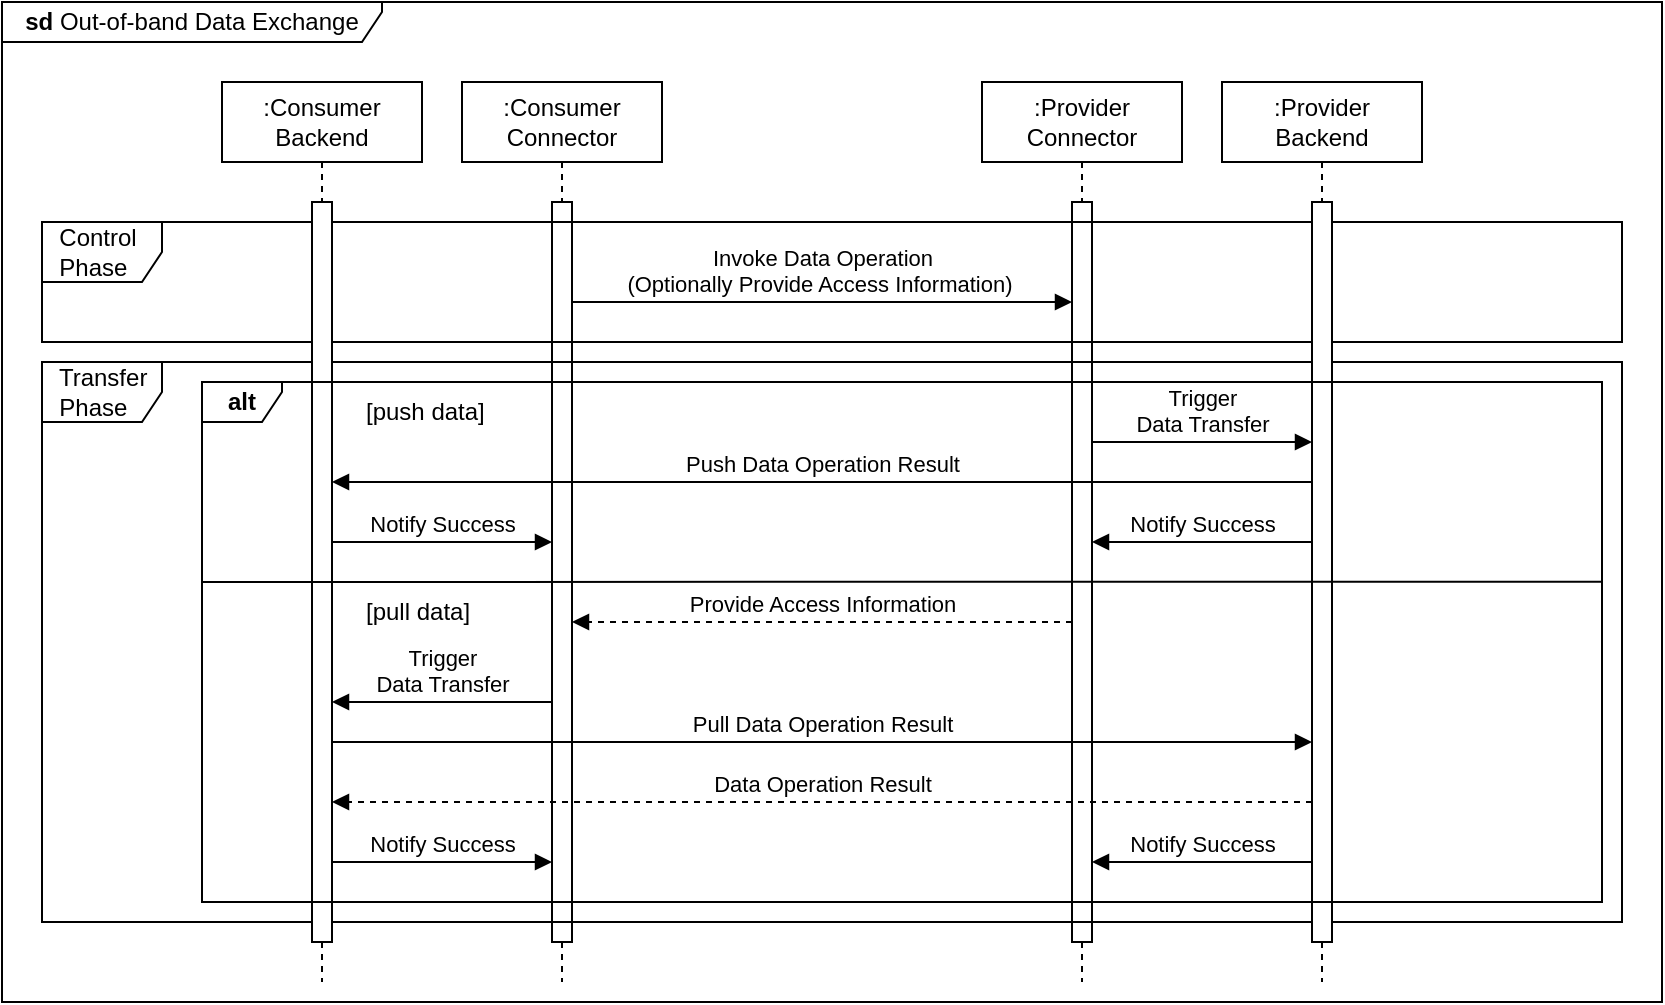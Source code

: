 <mxfile version="16.4.0" type="device"><diagram id="InRpgOTxGVOaZzOCtdp3" name="Seite-1"><mxGraphModel dx="1745" dy="721" grid="1" gridSize="10" guides="1" tooltips="1" connect="1" arrows="1" fold="1" page="1" pageScale="1" pageWidth="827" pageHeight="1169" math="0" shadow="0"><root><mxCell id="0"/><mxCell id="1" parent="0"/><mxCell id="YE-XJE2KIXxHmylSZEUg-6" value="&lt;b style=&quot;text-align: left&quot;&gt;sd&lt;/b&gt;&lt;span style=&quot;text-align: left&quot;&gt;&amp;nbsp;&lt;/span&gt;Out-of-band Data Exchange" style="shape=umlFrame;whiteSpace=wrap;html=1;width=190;height=20;" parent="1" vertex="1"><mxGeometry x="-50" y="200" width="830" height="500" as="geometry"/></mxCell><mxCell id="YE-XJE2KIXxHmylSZEUg-1" value=":Consumer&lt;br&gt;Connector" style="shape=umlLifeline;perimeter=lifelinePerimeter;whiteSpace=wrap;html=1;container=1;collapsible=0;recursiveResize=0;outlineConnect=0;" parent="1" vertex="1"><mxGeometry x="180" y="240" width="100" height="450" as="geometry"/></mxCell><mxCell id="YE-XJE2KIXxHmylSZEUg-3" value="" style="html=1;points=[];perimeter=orthogonalPerimeter;" parent="YE-XJE2KIXxHmylSZEUg-1" vertex="1"><mxGeometry x="45" y="60" width="10" height="370" as="geometry"/></mxCell><mxCell id="YE-XJE2KIXxHmylSZEUg-2" value=":Provider&lt;br&gt;Connector" style="shape=umlLifeline;perimeter=lifelinePerimeter;whiteSpace=wrap;html=1;container=1;collapsible=0;recursiveResize=0;outlineConnect=0;" parent="1" vertex="1"><mxGeometry x="440" y="240" width="100" height="450" as="geometry"/></mxCell><mxCell id="YE-XJE2KIXxHmylSZEUg-4" value="" style="html=1;points=[];perimeter=orthogonalPerimeter;" parent="YE-XJE2KIXxHmylSZEUg-2" vertex="1"><mxGeometry x="45" y="60" width="10" height="370" as="geometry"/></mxCell><mxCell id="YE-XJE2KIXxHmylSZEUg-12" value="&amp;nbsp; Control &lt;br&gt;&amp;nbsp; Phase" style="shape=umlFrame;whiteSpace=wrap;html=1;width=60;height=30;align=left;" parent="1" vertex="1"><mxGeometry x="-30" y="310" width="790" height="60" as="geometry"/></mxCell><mxCell id="YE-XJE2KIXxHmylSZEUg-13" value="&amp;nbsp; Transfer&lt;br&gt;&amp;nbsp; Phase" style="shape=umlFrame;whiteSpace=wrap;html=1;width=60;height=30;align=left;" parent="1" vertex="1"><mxGeometry x="-30" y="380" width="790" height="280" as="geometry"/></mxCell><mxCell id="YE-XJE2KIXxHmylSZEUg-8" value="Invoke Data Operation&lt;br&gt;(Optionally Provide Access Information)&amp;nbsp;" style="html=1;verticalAlign=bottom;endArrow=block;rounded=0;entryX=1;entryY=0.667;entryDx=0;entryDy=0;entryPerimeter=0;" parent="1" edge="1"><mxGeometry width="80" relative="1" as="geometry"><mxPoint x="235" y="350.0" as="sourcePoint"/><mxPoint x="485" y="350.0" as="targetPoint"/></mxGeometry></mxCell><mxCell id="xTZOT-qAhK9jX5oKUaEr-1" value=":Consumer&lt;br&gt;Backend" style="shape=umlLifeline;perimeter=lifelinePerimeter;whiteSpace=wrap;html=1;container=1;collapsible=0;recursiveResize=0;outlineConnect=0;" parent="1" vertex="1"><mxGeometry x="60" y="240" width="100" height="450" as="geometry"/></mxCell><mxCell id="xTZOT-qAhK9jX5oKUaEr-2" value="" style="html=1;points=[];perimeter=orthogonalPerimeter;" parent="xTZOT-qAhK9jX5oKUaEr-1" vertex="1"><mxGeometry x="45" y="60" width="10" height="370" as="geometry"/></mxCell><mxCell id="xTZOT-qAhK9jX5oKUaEr-4" value=":Provider&lt;br&gt;Backend" style="shape=umlLifeline;perimeter=lifelinePerimeter;whiteSpace=wrap;html=1;container=1;collapsible=0;recursiveResize=0;outlineConnect=0;" parent="1" vertex="1"><mxGeometry x="560" y="240" width="100" height="450" as="geometry"/></mxCell><mxCell id="xTZOT-qAhK9jX5oKUaEr-5" value="" style="html=1;points=[];perimeter=orthogonalPerimeter;" parent="xTZOT-qAhK9jX5oKUaEr-4" vertex="1"><mxGeometry x="45" y="60" width="10" height="370" as="geometry"/></mxCell><mxCell id="yHW4Voq49PEKWyAm_3P9-1" value="&lt;div style=&quot;text-align: left&quot;&gt;&lt;span&gt;&lt;b&gt;alt&lt;/b&gt;&lt;/span&gt;&lt;/div&gt;" style="shape=umlFrame;whiteSpace=wrap;html=1;width=40;height=20;" vertex="1" parent="1"><mxGeometry x="50" y="390" width="700" height="260" as="geometry"/></mxCell><mxCell id="yHW4Voq49PEKWyAm_3P9-2" value="[push data]" style="text;html=1;strokeColor=none;fillColor=none;align=left;verticalAlign=middle;whiteSpace=wrap;rounded=0;" vertex="1" parent="1"><mxGeometry x="130" y="390" width="70" height="30" as="geometry"/></mxCell><mxCell id="yHW4Voq49PEKWyAm_3P9-3" value="[pull data]" style="text;html=1;strokeColor=none;fillColor=none;align=left;verticalAlign=middle;whiteSpace=wrap;rounded=0;" vertex="1" parent="1"><mxGeometry x="130" y="490" width="70" height="30" as="geometry"/></mxCell><mxCell id="yHW4Voq49PEKWyAm_3P9-4" value="Trigger &lt;br&gt;Data Transfer" style="html=1;verticalAlign=bottom;endArrow=block;rounded=0;" edge="1" parent="1" source="YE-XJE2KIXxHmylSZEUg-4" target="xTZOT-qAhK9jX5oKUaEr-5"><mxGeometry width="80" relative="1" as="geometry"><mxPoint x="495" y="420" as="sourcePoint"/><mxPoint x="745" y="420" as="targetPoint"/><Array as="points"><mxPoint x="580" y="420"/></Array></mxGeometry></mxCell><mxCell id="YE-XJE2KIXxHmylSZEUg-9" value="Push Data Operation Result" style="html=1;verticalAlign=bottom;endArrow=block;rounded=0;" parent="1" edge="1" target="xTZOT-qAhK9jX5oKUaEr-2" source="xTZOT-qAhK9jX5oKUaEr-5"><mxGeometry width="80" relative="1" as="geometry"><mxPoint x="485" y="480.0" as="sourcePoint"/><mxPoint x="235" y="480.0" as="targetPoint"/><Array as="points"><mxPoint x="420" y="440"/></Array></mxGeometry></mxCell><mxCell id="yHW4Voq49PEKWyAm_3P9-5" value="Notify Success" style="html=1;verticalAlign=bottom;endArrow=block;rounded=0;" edge="1" parent="1" source="xTZOT-qAhK9jX5oKUaEr-2" target="YE-XJE2KIXxHmylSZEUg-3"><mxGeometry width="80" relative="1" as="geometry"><mxPoint x="120" y="470.0" as="sourcePoint"/><mxPoint x="230" y="470.0" as="targetPoint"/><Array as="points"><mxPoint x="205" y="470"/></Array></mxGeometry></mxCell><mxCell id="yHW4Voq49PEKWyAm_3P9-6" value="" style="endArrow=none;html=1;rounded=0;entryX=1;entryY=0.499;entryDx=0;entryDy=0;entryPerimeter=0;" edge="1" parent="1"><mxGeometry width="50" height="50" relative="1" as="geometry"><mxPoint x="50" y="490" as="sourcePoint"/><mxPoint x="750" y="489.82" as="targetPoint"/></mxGeometry></mxCell><mxCell id="yHW4Voq49PEKWyAm_3P9-7" value="Provide Access Information" style="html=1;verticalAlign=bottom;endArrow=block;rounded=0;dashed=1;" edge="1" parent="1"><mxGeometry width="80" relative="1" as="geometry"><mxPoint x="485" y="510" as="sourcePoint"/><mxPoint x="235" y="510" as="targetPoint"/><Array as="points"><mxPoint x="430" y="510"/></Array></mxGeometry></mxCell><mxCell id="yHW4Voq49PEKWyAm_3P9-8" value="Trigger &lt;br&gt;Data Transfer" style="html=1;verticalAlign=bottom;endArrow=block;rounded=0;" edge="1" parent="1" source="YE-XJE2KIXxHmylSZEUg-3" target="xTZOT-qAhK9jX5oKUaEr-2"><mxGeometry width="80" relative="1" as="geometry"><mxPoint x="220" y="550" as="sourcePoint"/><mxPoint x="110" y="550" as="targetPoint"/><Array as="points"><mxPoint x="195" y="550"/></Array></mxGeometry></mxCell><mxCell id="yHW4Voq49PEKWyAm_3P9-9" value="Pull Data Operation Result" style="html=1;verticalAlign=bottom;endArrow=block;rounded=0;" edge="1" parent="1"><mxGeometry width="80" relative="1" as="geometry"><mxPoint x="115" y="570" as="sourcePoint"/><mxPoint x="605" y="570" as="targetPoint"/></mxGeometry></mxCell><mxCell id="yHW4Voq49PEKWyAm_3P9-10" value="Data Operation Result" style="html=1;verticalAlign=bottom;endArrow=block;rounded=0;dashed=1;" edge="1" parent="1"><mxGeometry width="80" relative="1" as="geometry"><mxPoint x="605" y="600" as="sourcePoint"/><mxPoint x="115" y="600" as="targetPoint"/></mxGeometry></mxCell><mxCell id="yHW4Voq49PEKWyAm_3P9-11" value="Notify Success" style="html=1;verticalAlign=bottom;endArrow=block;rounded=0;" edge="1" parent="1" source="xTZOT-qAhK9jX5oKUaEr-2" target="YE-XJE2KIXxHmylSZEUg-3"><mxGeometry width="80" relative="1" as="geometry"><mxPoint x="125" y="630" as="sourcePoint"/><mxPoint x="235" y="630" as="targetPoint"/><Array as="points"><mxPoint x="215" y="630"/></Array></mxGeometry></mxCell><mxCell id="yHW4Voq49PEKWyAm_3P9-12" value="Notify Success" style="html=1;verticalAlign=bottom;endArrow=block;rounded=0;" edge="1" parent="1" source="xTZOT-qAhK9jX5oKUaEr-5" target="YE-XJE2KIXxHmylSZEUg-4"><mxGeometry width="80" relative="1" as="geometry"><mxPoint x="600" y="470" as="sourcePoint"/><mxPoint x="490" y="470" as="targetPoint"/><Array as="points"><mxPoint x="580" y="470"/></Array></mxGeometry></mxCell><mxCell id="yHW4Voq49PEKWyAm_3P9-13" value="Notify Success" style="html=1;verticalAlign=bottom;endArrow=block;rounded=0;" edge="1" parent="1" source="xTZOT-qAhK9jX5oKUaEr-5" target="YE-XJE2KIXxHmylSZEUg-4"><mxGeometry width="80" relative="1" as="geometry"><mxPoint x="610" y="630" as="sourcePoint"/><mxPoint x="500" y="630" as="targetPoint"/><Array as="points"><mxPoint x="585" y="630"/></Array></mxGeometry></mxCell></root></mxGraphModel></diagram></mxfile>